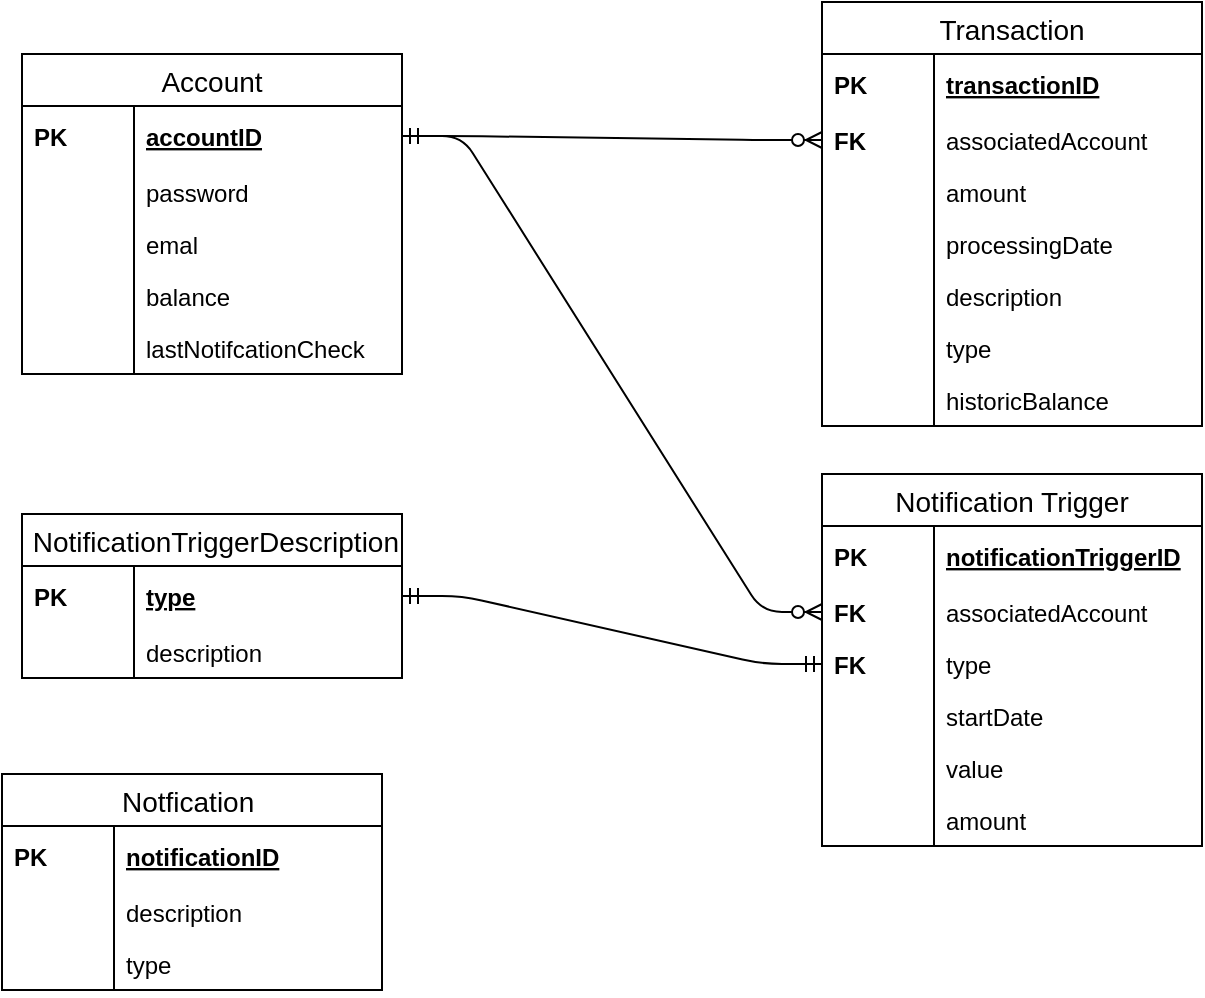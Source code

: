 <mxfile version="13.0.3" type="device"><diagram id="XbtkjIMOWsGXGCY05rd0" name="Page-1"><mxGraphModel dx="723" dy="559" grid="1" gridSize="10" guides="1" tooltips="1" connect="1" arrows="1" fold="1" page="1" pageScale="1" pageWidth="850" pageHeight="1100" math="0" shadow="0"><root><mxCell id="0"/><mxCell id="1" parent="0"/><mxCell id="FDE30z2bTPwkFpaqeXeW-1" value="Account" style="swimlane;fontStyle=0;childLayout=stackLayout;horizontal=1;startSize=26;horizontalStack=0;resizeParent=1;resizeParentMax=0;resizeLast=0;collapsible=1;marginBottom=0;align=center;fontSize=14;" parent="1" vertex="1"><mxGeometry x="60" y="110" width="190" height="160" as="geometry"/></mxCell><mxCell id="FDE30z2bTPwkFpaqeXeW-2" value="accountID" style="shape=partialRectangle;top=0;left=0;right=0;bottom=0;align=left;verticalAlign=middle;fillColor=none;spacingLeft=60;spacingRight=4;overflow=hidden;rotatable=0;points=[[0,0.5],[1,0.5]];portConstraint=eastwest;dropTarget=0;fontStyle=5;fontSize=12;" parent="FDE30z2bTPwkFpaqeXeW-1" vertex="1"><mxGeometry y="26" width="190" height="30" as="geometry"/></mxCell><mxCell id="FDE30z2bTPwkFpaqeXeW-3" value="PK" style="shape=partialRectangle;fontStyle=1;top=0;left=0;bottom=0;fillColor=none;align=left;verticalAlign=middle;spacingLeft=4;spacingRight=4;overflow=hidden;rotatable=0;points=[];portConstraint=eastwest;part=1;fontSize=12;" parent="FDE30z2bTPwkFpaqeXeW-2" vertex="1" connectable="0"><mxGeometry width="56" height="30" as="geometry"/></mxCell><mxCell id="FDE30z2bTPwkFpaqeXeW-28" value="password" style="shape=partialRectangle;top=0;left=0;right=0;bottom=0;align=left;verticalAlign=top;fillColor=none;spacingLeft=60;spacingRight=4;overflow=hidden;rotatable=0;points=[[0,0.5],[1,0.5]];portConstraint=eastwest;dropTarget=0;fontSize=12;" parent="FDE30z2bTPwkFpaqeXeW-1" vertex="1"><mxGeometry y="56" width="190" height="26" as="geometry"/></mxCell><mxCell id="FDE30z2bTPwkFpaqeXeW-29" value="" style="shape=partialRectangle;fontStyle=1;top=0;left=0;bottom=0;fillColor=none;align=left;verticalAlign=top;spacingLeft=4;spacingRight=4;overflow=hidden;rotatable=0;points=[];portConstraint=eastwest;part=1;fontSize=12;" parent="FDE30z2bTPwkFpaqeXeW-28" vertex="1" connectable="0"><mxGeometry width="56" height="26" as="geometry"/></mxCell><mxCell id="FDE30z2bTPwkFpaqeXeW-6" value="emal&#10;" style="shape=partialRectangle;top=0;left=0;right=0;bottom=0;align=left;verticalAlign=top;fillColor=none;spacingLeft=60;spacingRight=4;overflow=hidden;rotatable=0;points=[[0,0.5],[1,0.5]];portConstraint=eastwest;dropTarget=0;fontSize=12;" parent="FDE30z2bTPwkFpaqeXeW-1" vertex="1"><mxGeometry y="82" width="190" height="26" as="geometry"/></mxCell><mxCell id="FDE30z2bTPwkFpaqeXeW-7" value="" style="shape=partialRectangle;top=0;left=0;bottom=0;fillColor=none;align=left;verticalAlign=top;spacingLeft=4;spacingRight=4;overflow=hidden;rotatable=0;points=[];portConstraint=eastwest;part=1;fontSize=12;" parent="FDE30z2bTPwkFpaqeXeW-6" vertex="1" connectable="0"><mxGeometry width="56" height="26" as="geometry"/></mxCell><mxCell id="FDE30z2bTPwkFpaqeXeW-22" value="balance" style="shape=partialRectangle;top=0;left=0;right=0;bottom=0;align=left;verticalAlign=top;fillColor=none;spacingLeft=60;spacingRight=4;overflow=hidden;rotatable=0;points=[[0,0.5],[1,0.5]];portConstraint=eastwest;dropTarget=0;fontSize=12;" parent="FDE30z2bTPwkFpaqeXeW-1" vertex="1"><mxGeometry y="108" width="190" height="26" as="geometry"/></mxCell><mxCell id="FDE30z2bTPwkFpaqeXeW-23" value="" style="shape=partialRectangle;fontStyle=1;top=0;left=0;bottom=0;fillColor=none;align=left;verticalAlign=top;spacingLeft=4;spacingRight=4;overflow=hidden;rotatable=0;points=[];portConstraint=eastwest;part=1;fontSize=12;" parent="FDE30z2bTPwkFpaqeXeW-22" vertex="1" connectable="0"><mxGeometry width="56" height="26" as="geometry"/></mxCell><mxCell id="FDE30z2bTPwkFpaqeXeW-26" value="lastNotifcationCheck" style="shape=partialRectangle;top=0;left=0;right=0;bottom=0;align=left;verticalAlign=top;fillColor=none;spacingLeft=60;spacingRight=4;overflow=hidden;rotatable=0;points=[[0,0.5],[1,0.5]];portConstraint=eastwest;dropTarget=0;fontSize=12;" parent="FDE30z2bTPwkFpaqeXeW-1" vertex="1"><mxGeometry y="134" width="190" height="26" as="geometry"/></mxCell><mxCell id="FDE30z2bTPwkFpaqeXeW-27" value="" style="shape=partialRectangle;fontStyle=1;top=0;left=0;bottom=0;fillColor=none;align=left;verticalAlign=top;spacingLeft=4;spacingRight=4;overflow=hidden;rotatable=0;points=[];portConstraint=eastwest;part=1;fontSize=12;" parent="FDE30z2bTPwkFpaqeXeW-26" vertex="1" connectable="0"><mxGeometry width="56" height="26" as="geometry"/></mxCell><mxCell id="FDE30z2bTPwkFpaqeXeW-30" value="Transaction" style="swimlane;fontStyle=0;childLayout=stackLayout;horizontal=1;startSize=26;horizontalStack=0;resizeParent=1;resizeParentMax=0;resizeLast=0;collapsible=1;marginBottom=0;align=center;fontSize=14;" parent="1" vertex="1"><mxGeometry x="460" y="84" width="190" height="212" as="geometry"/></mxCell><mxCell id="FDE30z2bTPwkFpaqeXeW-31" value="transactionID" style="shape=partialRectangle;top=0;left=0;right=0;bottom=0;align=left;verticalAlign=middle;fillColor=none;spacingLeft=60;spacingRight=4;overflow=hidden;rotatable=0;points=[[0,0.5],[1,0.5]];portConstraint=eastwest;dropTarget=0;fontStyle=5;fontSize=12;" parent="FDE30z2bTPwkFpaqeXeW-30" vertex="1"><mxGeometry y="26" width="190" height="30" as="geometry"/></mxCell><mxCell id="FDE30z2bTPwkFpaqeXeW-32" value="PK" style="shape=partialRectangle;fontStyle=1;top=0;left=0;bottom=0;fillColor=none;align=left;verticalAlign=middle;spacingLeft=4;spacingRight=4;overflow=hidden;rotatable=0;points=[];portConstraint=eastwest;part=1;fontSize=12;" parent="FDE30z2bTPwkFpaqeXeW-31" vertex="1" connectable="0"><mxGeometry width="56" height="30" as="geometry"/></mxCell><mxCell id="FDE30z2bTPwkFpaqeXeW-33" value="associatedAccount" style="shape=partialRectangle;top=0;left=0;right=0;bottom=0;align=left;verticalAlign=top;fillColor=none;spacingLeft=60;spacingRight=4;overflow=hidden;rotatable=0;points=[[0,0.5],[1,0.5]];portConstraint=eastwest;dropTarget=0;fontSize=12;" parent="FDE30z2bTPwkFpaqeXeW-30" vertex="1"><mxGeometry y="56" width="190" height="26" as="geometry"/></mxCell><mxCell id="FDE30z2bTPwkFpaqeXeW-34" value="FK" style="shape=partialRectangle;fontStyle=1;top=0;left=0;bottom=0;fillColor=none;align=left;verticalAlign=top;spacingLeft=4;spacingRight=4;overflow=hidden;rotatable=0;points=[];portConstraint=eastwest;part=1;fontSize=12;" parent="FDE30z2bTPwkFpaqeXeW-33" vertex="1" connectable="0"><mxGeometry width="56" height="26" as="geometry"/></mxCell><mxCell id="FDE30z2bTPwkFpaqeXeW-35" value="amount" style="shape=partialRectangle;top=0;left=0;right=0;bottom=0;align=left;verticalAlign=top;fillColor=none;spacingLeft=60;spacingRight=4;overflow=hidden;rotatable=0;points=[[0,0.5],[1,0.5]];portConstraint=eastwest;dropTarget=0;fontSize=12;" parent="FDE30z2bTPwkFpaqeXeW-30" vertex="1"><mxGeometry y="82" width="190" height="26" as="geometry"/></mxCell><mxCell id="FDE30z2bTPwkFpaqeXeW-36" value="" style="shape=partialRectangle;top=0;left=0;bottom=0;fillColor=none;align=left;verticalAlign=top;spacingLeft=4;spacingRight=4;overflow=hidden;rotatable=0;points=[];portConstraint=eastwest;part=1;fontSize=12;" parent="FDE30z2bTPwkFpaqeXeW-35" vertex="1" connectable="0"><mxGeometry width="56" height="26" as="geometry"/></mxCell><mxCell id="FDE30z2bTPwkFpaqeXeW-37" value="processingDate" style="shape=partialRectangle;top=0;left=0;right=0;bottom=0;align=left;verticalAlign=top;fillColor=none;spacingLeft=60;spacingRight=4;overflow=hidden;rotatable=0;points=[[0,0.5],[1,0.5]];portConstraint=eastwest;dropTarget=0;fontSize=12;" parent="FDE30z2bTPwkFpaqeXeW-30" vertex="1"><mxGeometry y="108" width="190" height="26" as="geometry"/></mxCell><mxCell id="FDE30z2bTPwkFpaqeXeW-38" value="" style="shape=partialRectangle;fontStyle=1;top=0;left=0;bottom=0;fillColor=none;align=left;verticalAlign=top;spacingLeft=4;spacingRight=4;overflow=hidden;rotatable=0;points=[];portConstraint=eastwest;part=1;fontSize=12;" parent="FDE30z2bTPwkFpaqeXeW-37" vertex="1" connectable="0"><mxGeometry width="56" height="26" as="geometry"/></mxCell><mxCell id="FDE30z2bTPwkFpaqeXeW-39" value="description" style="shape=partialRectangle;top=0;left=0;right=0;bottom=0;align=left;verticalAlign=top;fillColor=none;spacingLeft=60;spacingRight=4;overflow=hidden;rotatable=0;points=[[0,0.5],[1,0.5]];portConstraint=eastwest;dropTarget=0;fontSize=12;" parent="FDE30z2bTPwkFpaqeXeW-30" vertex="1"><mxGeometry y="134" width="190" height="26" as="geometry"/></mxCell><mxCell id="FDE30z2bTPwkFpaqeXeW-40" value="" style="shape=partialRectangle;fontStyle=1;top=0;left=0;bottom=0;fillColor=none;align=left;verticalAlign=top;spacingLeft=4;spacingRight=4;overflow=hidden;rotatable=0;points=[];portConstraint=eastwest;part=1;fontSize=12;" parent="FDE30z2bTPwkFpaqeXeW-39" vertex="1" connectable="0"><mxGeometry width="56" height="26" as="geometry"/></mxCell><mxCell id="FDE30z2bTPwkFpaqeXeW-43" value="type" style="shape=partialRectangle;top=0;left=0;right=0;bottom=0;align=left;verticalAlign=top;fillColor=none;spacingLeft=60;spacingRight=4;overflow=hidden;rotatable=0;points=[[0,0.5],[1,0.5]];portConstraint=eastwest;dropTarget=0;fontSize=12;" parent="FDE30z2bTPwkFpaqeXeW-30" vertex="1"><mxGeometry y="160" width="190" height="26" as="geometry"/></mxCell><mxCell id="FDE30z2bTPwkFpaqeXeW-44" value="" style="shape=partialRectangle;fontStyle=1;top=0;left=0;bottom=0;fillColor=none;align=left;verticalAlign=top;spacingLeft=4;spacingRight=4;overflow=hidden;rotatable=0;points=[];portConstraint=eastwest;part=1;fontSize=12;" parent="FDE30z2bTPwkFpaqeXeW-43" vertex="1" connectable="0"><mxGeometry width="56" height="26" as="geometry"/></mxCell><mxCell id="FDE30z2bTPwkFpaqeXeW-63" value="historicBalance" style="shape=partialRectangle;top=0;left=0;right=0;bottom=0;align=left;verticalAlign=top;fillColor=none;spacingLeft=60;spacingRight=4;overflow=hidden;rotatable=0;points=[[0,0.5],[1,0.5]];portConstraint=eastwest;dropTarget=0;fontSize=12;" parent="FDE30z2bTPwkFpaqeXeW-30" vertex="1"><mxGeometry y="186" width="190" height="26" as="geometry"/></mxCell><mxCell id="FDE30z2bTPwkFpaqeXeW-64" value="" style="shape=partialRectangle;fontStyle=1;top=0;left=0;bottom=0;fillColor=none;align=left;verticalAlign=top;spacingLeft=4;spacingRight=4;overflow=hidden;rotatable=0;points=[];portConstraint=eastwest;part=1;fontSize=12;" parent="FDE30z2bTPwkFpaqeXeW-63" vertex="1" connectable="0"><mxGeometry width="56" height="26" as="geometry"/></mxCell><mxCell id="FDE30z2bTPwkFpaqeXeW-65" value="Notification Trigger" style="swimlane;fontStyle=0;childLayout=stackLayout;horizontal=1;startSize=26;horizontalStack=0;resizeParent=1;resizeParentMax=0;resizeLast=0;collapsible=1;marginBottom=0;align=center;fontSize=14;" parent="1" vertex="1"><mxGeometry x="460" y="320" width="190" height="186" as="geometry"/></mxCell><mxCell id="FDE30z2bTPwkFpaqeXeW-66" value="notificationTriggerID" style="shape=partialRectangle;top=0;left=0;right=0;bottom=0;align=left;verticalAlign=middle;fillColor=none;spacingLeft=60;spacingRight=4;overflow=hidden;rotatable=0;points=[[0,0.5],[1,0.5]];portConstraint=eastwest;dropTarget=0;fontStyle=5;fontSize=12;" parent="FDE30z2bTPwkFpaqeXeW-65" vertex="1"><mxGeometry y="26" width="190" height="30" as="geometry"/></mxCell><mxCell id="FDE30z2bTPwkFpaqeXeW-67" value="PK" style="shape=partialRectangle;fontStyle=1;top=0;left=0;bottom=0;fillColor=none;align=left;verticalAlign=middle;spacingLeft=4;spacingRight=4;overflow=hidden;rotatable=0;points=[];portConstraint=eastwest;part=1;fontSize=12;" parent="FDE30z2bTPwkFpaqeXeW-66" vertex="1" connectable="0"><mxGeometry width="56" height="30" as="geometry"/></mxCell><mxCell id="FDE30z2bTPwkFpaqeXeW-68" value="associatedAccount" style="shape=partialRectangle;top=0;left=0;right=0;bottom=0;align=left;verticalAlign=top;fillColor=none;spacingLeft=60;spacingRight=4;overflow=hidden;rotatable=0;points=[[0,0.5],[1,0.5]];portConstraint=eastwest;dropTarget=0;fontSize=12;" parent="FDE30z2bTPwkFpaqeXeW-65" vertex="1"><mxGeometry y="56" width="190" height="26" as="geometry"/></mxCell><mxCell id="FDE30z2bTPwkFpaqeXeW-69" value="FK" style="shape=partialRectangle;fontStyle=1;top=0;left=0;bottom=0;fillColor=none;align=left;verticalAlign=top;spacingLeft=4;spacingRight=4;overflow=hidden;rotatable=0;points=[];portConstraint=eastwest;part=1;fontSize=12;" parent="FDE30z2bTPwkFpaqeXeW-68" vertex="1" connectable="0"><mxGeometry width="56" height="26" as="geometry"/></mxCell><mxCell id="FDE30z2bTPwkFpaqeXeW-76" value="type" style="shape=partialRectangle;top=0;left=0;right=0;bottom=0;align=left;verticalAlign=top;fillColor=none;spacingLeft=60;spacingRight=4;overflow=hidden;rotatable=0;points=[[0,0.5],[1,0.5]];portConstraint=eastwest;dropTarget=0;fontSize=12;" parent="FDE30z2bTPwkFpaqeXeW-65" vertex="1"><mxGeometry y="82" width="190" height="26" as="geometry"/></mxCell><mxCell id="FDE30z2bTPwkFpaqeXeW-77" value="FK" style="shape=partialRectangle;fontStyle=1;top=0;left=0;bottom=0;fillColor=none;align=left;verticalAlign=top;spacingLeft=4;spacingRight=4;overflow=hidden;rotatable=0;points=[];portConstraint=eastwest;part=1;fontSize=12;" parent="FDE30z2bTPwkFpaqeXeW-76" vertex="1" connectable="0"><mxGeometry width="56" height="26" as="geometry"/></mxCell><mxCell id="FDE30z2bTPwkFpaqeXeW-70" value="startDate" style="shape=partialRectangle;top=0;left=0;right=0;bottom=0;align=left;verticalAlign=top;fillColor=none;spacingLeft=60;spacingRight=4;overflow=hidden;rotatable=0;points=[[0,0.5],[1,0.5]];portConstraint=eastwest;dropTarget=0;fontSize=12;" parent="FDE30z2bTPwkFpaqeXeW-65" vertex="1"><mxGeometry y="108" width="190" height="26" as="geometry"/></mxCell><mxCell id="FDE30z2bTPwkFpaqeXeW-71" value="" style="shape=partialRectangle;top=0;left=0;bottom=0;fillColor=none;align=left;verticalAlign=top;spacingLeft=4;spacingRight=4;overflow=hidden;rotatable=0;points=[];portConstraint=eastwest;part=1;fontSize=12;" parent="FDE30z2bTPwkFpaqeXeW-70" vertex="1" connectable="0"><mxGeometry width="56" height="26" as="geometry"/></mxCell><mxCell id="FDE30z2bTPwkFpaqeXeW-72" value="value" style="shape=partialRectangle;top=0;left=0;right=0;bottom=0;align=left;verticalAlign=top;fillColor=none;spacingLeft=60;spacingRight=4;overflow=hidden;rotatable=0;points=[[0,0.5],[1,0.5]];portConstraint=eastwest;dropTarget=0;fontSize=12;" parent="FDE30z2bTPwkFpaqeXeW-65" vertex="1"><mxGeometry y="134" width="190" height="26" as="geometry"/></mxCell><mxCell id="FDE30z2bTPwkFpaqeXeW-73" value="" style="shape=partialRectangle;fontStyle=1;top=0;left=0;bottom=0;fillColor=none;align=left;verticalAlign=top;spacingLeft=4;spacingRight=4;overflow=hidden;rotatable=0;points=[];portConstraint=eastwest;part=1;fontSize=12;" parent="FDE30z2bTPwkFpaqeXeW-72" vertex="1" connectable="0"><mxGeometry width="56" height="26" as="geometry"/></mxCell><mxCell id="FDE30z2bTPwkFpaqeXeW-74" value="amount" style="shape=partialRectangle;top=0;left=0;right=0;bottom=0;align=left;verticalAlign=top;fillColor=none;spacingLeft=60;spacingRight=4;overflow=hidden;rotatable=0;points=[[0,0.5],[1,0.5]];portConstraint=eastwest;dropTarget=0;fontSize=12;" parent="FDE30z2bTPwkFpaqeXeW-65" vertex="1"><mxGeometry y="160" width="190" height="26" as="geometry"/></mxCell><mxCell id="FDE30z2bTPwkFpaqeXeW-75" value="" style="shape=partialRectangle;fontStyle=1;top=0;left=0;bottom=0;fillColor=none;align=left;verticalAlign=top;spacingLeft=4;spacingRight=4;overflow=hidden;rotatable=0;points=[];portConstraint=eastwest;part=1;fontSize=12;" parent="FDE30z2bTPwkFpaqeXeW-74" vertex="1" connectable="0"><mxGeometry width="56" height="26" as="geometry"/></mxCell><mxCell id="FDE30z2bTPwkFpaqeXeW-91" value=" NotificationTriggerDescription" style="swimlane;fontStyle=0;childLayout=stackLayout;horizontal=1;startSize=26;horizontalStack=0;resizeParent=1;resizeParentMax=0;resizeLast=0;collapsible=1;marginBottom=0;align=center;fontSize=14;" parent="1" vertex="1"><mxGeometry x="60" y="340" width="190" height="82" as="geometry"/></mxCell><mxCell id="FDE30z2bTPwkFpaqeXeW-92" value="type" style="shape=partialRectangle;top=0;left=0;right=0;bottom=0;align=left;verticalAlign=middle;fillColor=none;spacingLeft=60;spacingRight=4;overflow=hidden;rotatable=0;points=[[0,0.5],[1,0.5]];portConstraint=eastwest;dropTarget=0;fontStyle=5;fontSize=12;" parent="FDE30z2bTPwkFpaqeXeW-91" vertex="1"><mxGeometry y="26" width="190" height="30" as="geometry"/></mxCell><mxCell id="FDE30z2bTPwkFpaqeXeW-93" value="PK" style="shape=partialRectangle;fontStyle=1;top=0;left=0;bottom=0;fillColor=none;align=left;verticalAlign=middle;spacingLeft=4;spacingRight=4;overflow=hidden;rotatable=0;points=[];portConstraint=eastwest;part=1;fontSize=12;" parent="FDE30z2bTPwkFpaqeXeW-92" vertex="1" connectable="0"><mxGeometry width="56" height="30" as="geometry"/></mxCell><mxCell id="FDE30z2bTPwkFpaqeXeW-94" value="description" style="shape=partialRectangle;top=0;left=0;right=0;bottom=0;align=left;verticalAlign=top;fillColor=none;spacingLeft=60;spacingRight=4;overflow=hidden;rotatable=0;points=[[0,0.5],[1,0.5]];portConstraint=eastwest;dropTarget=0;fontSize=12;" parent="FDE30z2bTPwkFpaqeXeW-91" vertex="1"><mxGeometry y="56" width="190" height="26" as="geometry"/></mxCell><mxCell id="FDE30z2bTPwkFpaqeXeW-95" value="" style="shape=partialRectangle;fontStyle=1;top=0;left=0;bottom=0;fillColor=none;align=left;verticalAlign=top;spacingLeft=4;spacingRight=4;overflow=hidden;rotatable=0;points=[];portConstraint=eastwest;part=1;fontSize=12;" parent="FDE30z2bTPwkFpaqeXeW-94" vertex="1" connectable="0"><mxGeometry width="56" height="26" as="geometry"/></mxCell><mxCell id="6sNXSNYqBgA_F-pL1_u0-6" value="" style="edgeStyle=entityRelationEdgeStyle;fontSize=12;html=1;endArrow=ERzeroToMany;endFill=1;startArrow=ERmandOne;exitX=1;exitY=0.5;exitDx=0;exitDy=0;entryX=0;entryY=0.5;entryDx=0;entryDy=0;startFill=0;" edge="1" parent="1" source="FDE30z2bTPwkFpaqeXeW-2" target="FDE30z2bTPwkFpaqeXeW-33"><mxGeometry width="100" height="100" relative="1" as="geometry"><mxPoint x="370" y="370" as="sourcePoint"/><mxPoint x="470" y="270" as="targetPoint"/></mxGeometry></mxCell><mxCell id="6sNXSNYqBgA_F-pL1_u0-7" value="" style="edgeStyle=entityRelationEdgeStyle;fontSize=12;html=1;endArrow=ERzeroToMany;endFill=1;startArrow=ERmandOne;entryX=0;entryY=0.5;entryDx=0;entryDy=0;startFill=0;" edge="1" parent="1" source="FDE30z2bTPwkFpaqeXeW-2" target="FDE30z2bTPwkFpaqeXeW-68"><mxGeometry width="100" height="100" relative="1" as="geometry"><mxPoint x="260" y="161" as="sourcePoint"/><mxPoint x="470" y="163" as="targetPoint"/></mxGeometry></mxCell><mxCell id="6sNXSNYqBgA_F-pL1_u0-8" value="" style="edgeStyle=entityRelationEdgeStyle;fontSize=12;html=1;endArrow=ERmandOne;endFill=0;startArrow=ERmandOne;entryX=0;entryY=0.5;entryDx=0;entryDy=0;startFill=0;exitX=1;exitY=0.5;exitDx=0;exitDy=0;" edge="1" parent="1" source="FDE30z2bTPwkFpaqeXeW-92" target="FDE30z2bTPwkFpaqeXeW-76"><mxGeometry width="100" height="100" relative="1" as="geometry"><mxPoint x="250" y="410" as="sourcePoint"/><mxPoint x="460" y="648" as="targetPoint"/></mxGeometry></mxCell><mxCell id="FDE30z2bTPwkFpaqeXeW-80" value="Notfication " style="swimlane;fontStyle=0;childLayout=stackLayout;horizontal=1;startSize=26;horizontalStack=0;resizeParent=1;resizeParentMax=0;resizeLast=0;collapsible=1;marginBottom=0;align=center;fontSize=14;" parent="1" vertex="1"><mxGeometry x="50" y="470" width="190" height="108" as="geometry"/></mxCell><mxCell id="FDE30z2bTPwkFpaqeXeW-81" value="notificationID" style="shape=partialRectangle;top=0;left=0;right=0;bottom=0;align=left;verticalAlign=middle;fillColor=none;spacingLeft=60;spacingRight=4;overflow=hidden;rotatable=0;points=[[0,0.5],[1,0.5]];portConstraint=eastwest;dropTarget=0;fontStyle=5;fontSize=12;" parent="FDE30z2bTPwkFpaqeXeW-80" vertex="1"><mxGeometry y="26" width="190" height="30" as="geometry"/></mxCell><mxCell id="FDE30z2bTPwkFpaqeXeW-82" value="PK" style="shape=partialRectangle;fontStyle=1;top=0;left=0;bottom=0;fillColor=none;align=left;verticalAlign=middle;spacingLeft=4;spacingRight=4;overflow=hidden;rotatable=0;points=[];portConstraint=eastwest;part=1;fontSize=12;" parent="FDE30z2bTPwkFpaqeXeW-81" vertex="1" connectable="0"><mxGeometry width="56" height="30" as="geometry"/></mxCell><mxCell id="FDE30z2bTPwkFpaqeXeW-83" value="description" style="shape=partialRectangle;top=0;left=0;right=0;bottom=0;align=left;verticalAlign=top;fillColor=none;spacingLeft=60;spacingRight=4;overflow=hidden;rotatable=0;points=[[0,0.5],[1,0.5]];portConstraint=eastwest;dropTarget=0;fontSize=12;" parent="FDE30z2bTPwkFpaqeXeW-80" vertex="1"><mxGeometry y="56" width="190" height="26" as="geometry"/></mxCell><mxCell id="FDE30z2bTPwkFpaqeXeW-84" value="" style="shape=partialRectangle;fontStyle=1;top=0;left=0;bottom=0;fillColor=none;align=left;verticalAlign=top;spacingLeft=4;spacingRight=4;overflow=hidden;rotatable=0;points=[];portConstraint=eastwest;part=1;fontSize=12;" parent="FDE30z2bTPwkFpaqeXeW-83" vertex="1" connectable="0"><mxGeometry width="56" height="26" as="geometry"/></mxCell><mxCell id="FDE30z2bTPwkFpaqeXeW-85" value="type" style="shape=partialRectangle;top=0;left=0;right=0;bottom=0;align=left;verticalAlign=top;fillColor=none;spacingLeft=60;spacingRight=4;overflow=hidden;rotatable=0;points=[[0,0.5],[1,0.5]];portConstraint=eastwest;dropTarget=0;fontSize=12;" parent="FDE30z2bTPwkFpaqeXeW-80" vertex="1"><mxGeometry y="82" width="190" height="26" as="geometry"/></mxCell><mxCell id="FDE30z2bTPwkFpaqeXeW-86" value="" style="shape=partialRectangle;top=0;left=0;bottom=0;fillColor=none;align=left;verticalAlign=top;spacingLeft=4;spacingRight=4;overflow=hidden;rotatable=0;points=[];portConstraint=eastwest;part=1;fontSize=12;" parent="FDE30z2bTPwkFpaqeXeW-85" vertex="1" connectable="0"><mxGeometry width="56" height="26" as="geometry"/></mxCell></root></mxGraphModel></diagram></mxfile>